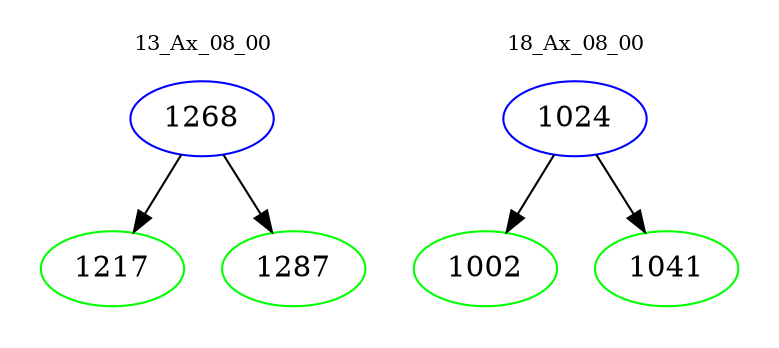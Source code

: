 digraph{
subgraph cluster_0 {
color = white
label = "13_Ax_08_00";
fontsize=10;
T0_1268 [label="1268", color="blue"]
T0_1268 -> T0_1217 [color="black"]
T0_1217 [label="1217", color="green"]
T0_1268 -> T0_1287 [color="black"]
T0_1287 [label="1287", color="green"]
}
subgraph cluster_1 {
color = white
label = "18_Ax_08_00";
fontsize=10;
T1_1024 [label="1024", color="blue"]
T1_1024 -> T1_1002 [color="black"]
T1_1002 [label="1002", color="green"]
T1_1024 -> T1_1041 [color="black"]
T1_1041 [label="1041", color="green"]
}
}
